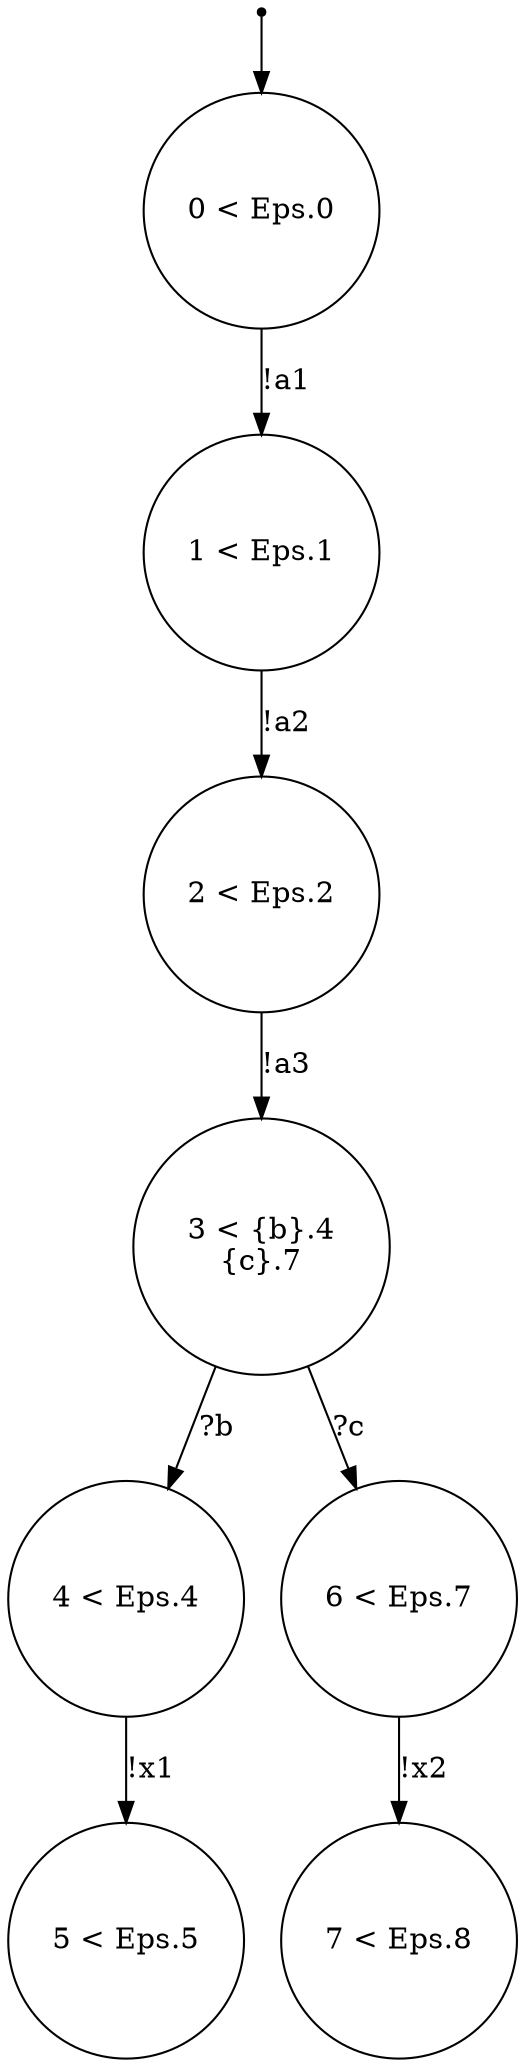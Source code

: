 digraph {
 node [shape=point] ENTRY
 node [shape=circle]
7 [label="7 < Eps.8
"]
2 [label="2 < Eps.2
"]
5 [label="5 < Eps.5
"]
1 [label="1 < Eps.1
"]
4 [label="4 < Eps.4
"]
0 [label="0 < Eps.0
"]
6 [label="6 < Eps.7
"]
3 [label="3 < {b}.4
{c}.7
"]
ENTRY -> 0
6 -> 7 [label="!x2"]
2 -> 3 [label="!a3"]
0 -> 1 [label="!a1"]
1 -> 2 [label="!a2"]
4 -> 5 [label="!x1"]
3 -> 4 [label="?b"]
3 -> 6 [label="?c"]

}